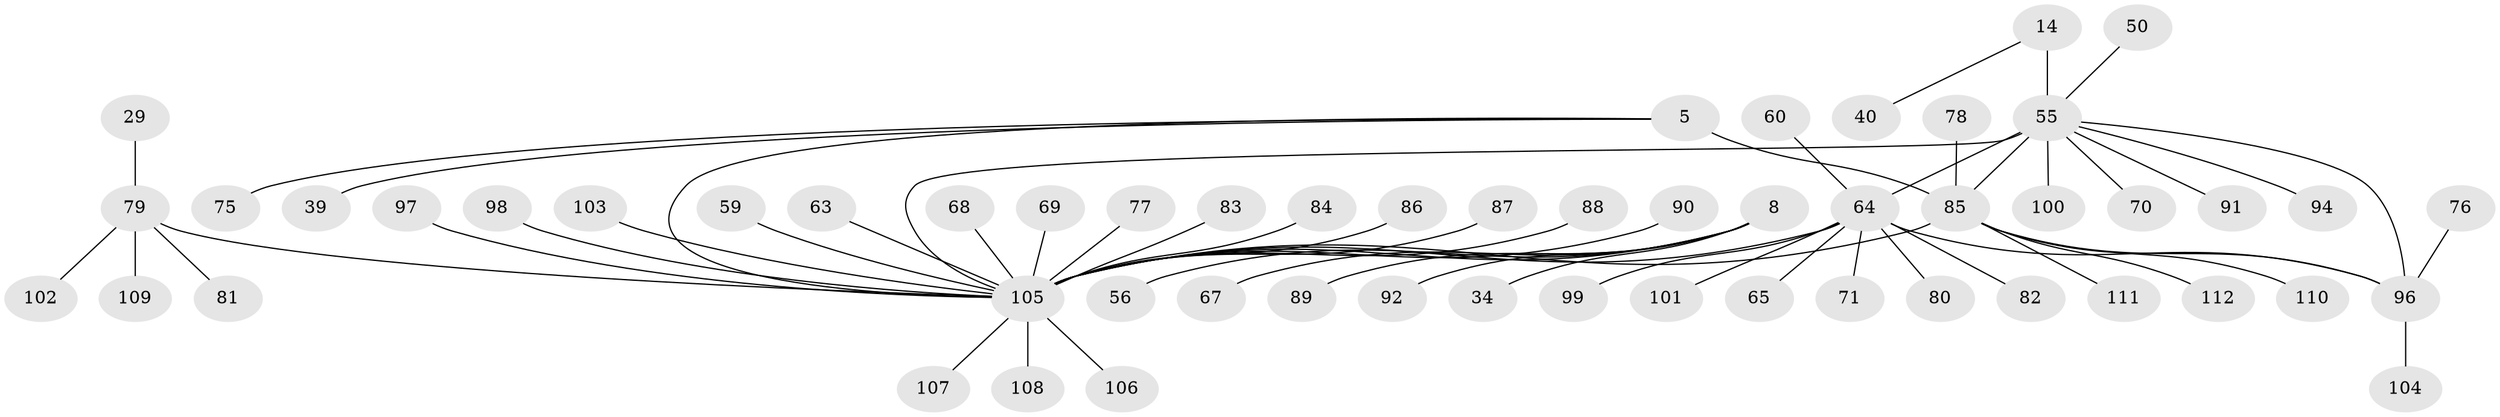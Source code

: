 // original degree distribution, {7: 0.017857142857142856, 9: 0.044642857142857144, 8: 0.0625, 4: 0.017857142857142856, 6: 0.03571428571428571, 10: 0.017857142857142856, 12: 0.008928571428571428, 13: 0.008928571428571428, 11: 0.008928571428571428, 1: 0.5535714285714286, 3: 0.044642857142857144, 2: 0.17857142857142858}
// Generated by graph-tools (version 1.1) at 2025/58/03/04/25 21:58:14]
// undirected, 56 vertices, 60 edges
graph export_dot {
graph [start="1"]
  node [color=gray90,style=filled];
  5 [super="+1"];
  8 [super="+6"];
  14 [super="+11"];
  29;
  34;
  39;
  40;
  50;
  55 [super="+43+13+15"];
  56;
  59;
  60;
  63;
  64 [super="+57"];
  65;
  67;
  68;
  69;
  70 [super="+37"];
  71;
  75 [super="+42"];
  76;
  77 [super="+52"];
  78 [super="+41"];
  79 [super="+19"];
  80;
  81;
  82;
  83;
  84 [super="+62"];
  85 [super="+4+35+51+72+74"];
  86;
  87;
  88;
  89;
  90;
  91 [super="+73"];
  92 [super="+30"];
  94 [super="+44"];
  96 [super="+22+49+61"];
  97 [super="+46"];
  98;
  99;
  100 [super="+47+93"];
  101;
  102;
  103;
  104;
  105 [super="+32+95+33+45+66+53+58"];
  106;
  107;
  108;
  109;
  110;
  111 [super="+54"];
  112;
  5 -- 39;
  5 -- 105;
  5 -- 75;
  5 -- 85 [weight=6];
  8 -- 34;
  8 -- 56;
  8 -- 67;
  8 -- 89;
  8 -- 92;
  8 -- 105 [weight=7];
  14 -- 55 [weight=7];
  14 -- 40;
  29 -- 79;
  50 -- 55;
  55 -- 96;
  55 -- 85 [weight=2];
  55 -- 105 [weight=4];
  55 -- 100;
  55 -- 70;
  55 -- 94;
  55 -- 91;
  55 -- 64 [weight=2];
  59 -- 105 [weight=2];
  60 -- 64;
  63 -- 105;
  64 -- 65;
  64 -- 96 [weight=6];
  64 -- 99;
  64 -- 101;
  64 -- 71;
  64 -- 105 [weight=4];
  64 -- 80;
  64 -- 82;
  68 -- 105;
  69 -- 105;
  76 -- 96;
  77 -- 105;
  78 -- 85;
  79 -- 105 [weight=7];
  79 -- 81;
  79 -- 102;
  79 -- 109;
  83 -- 105;
  84 -- 105;
  85 -- 105 [weight=2];
  85 -- 111;
  85 -- 112;
  85 -- 110;
  85 -- 96;
  86 -- 105;
  87 -- 105;
  88 -- 105;
  90 -- 105 [weight=2];
  96 -- 104;
  97 -- 105;
  98 -- 105;
  103 -- 105;
  105 -- 107;
  105 -- 106;
  105 -- 108;
}
